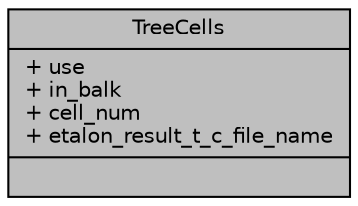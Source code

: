digraph "TreeCells"
{
  edge [fontname="Helvetica",fontsize="10",labelfontname="Helvetica",labelfontsize="10"];
  node [fontname="Helvetica",fontsize="10",shape=record];
  Node1 [label="{TreeCells\n|+ use\l+ in_balk\l+ cell_num\l+ etalon_result_t_c_file_name\l|}",height=0.2,width=0.4,color="black", fillcolor="grey75", style="filled", fontcolor="black"];
}
